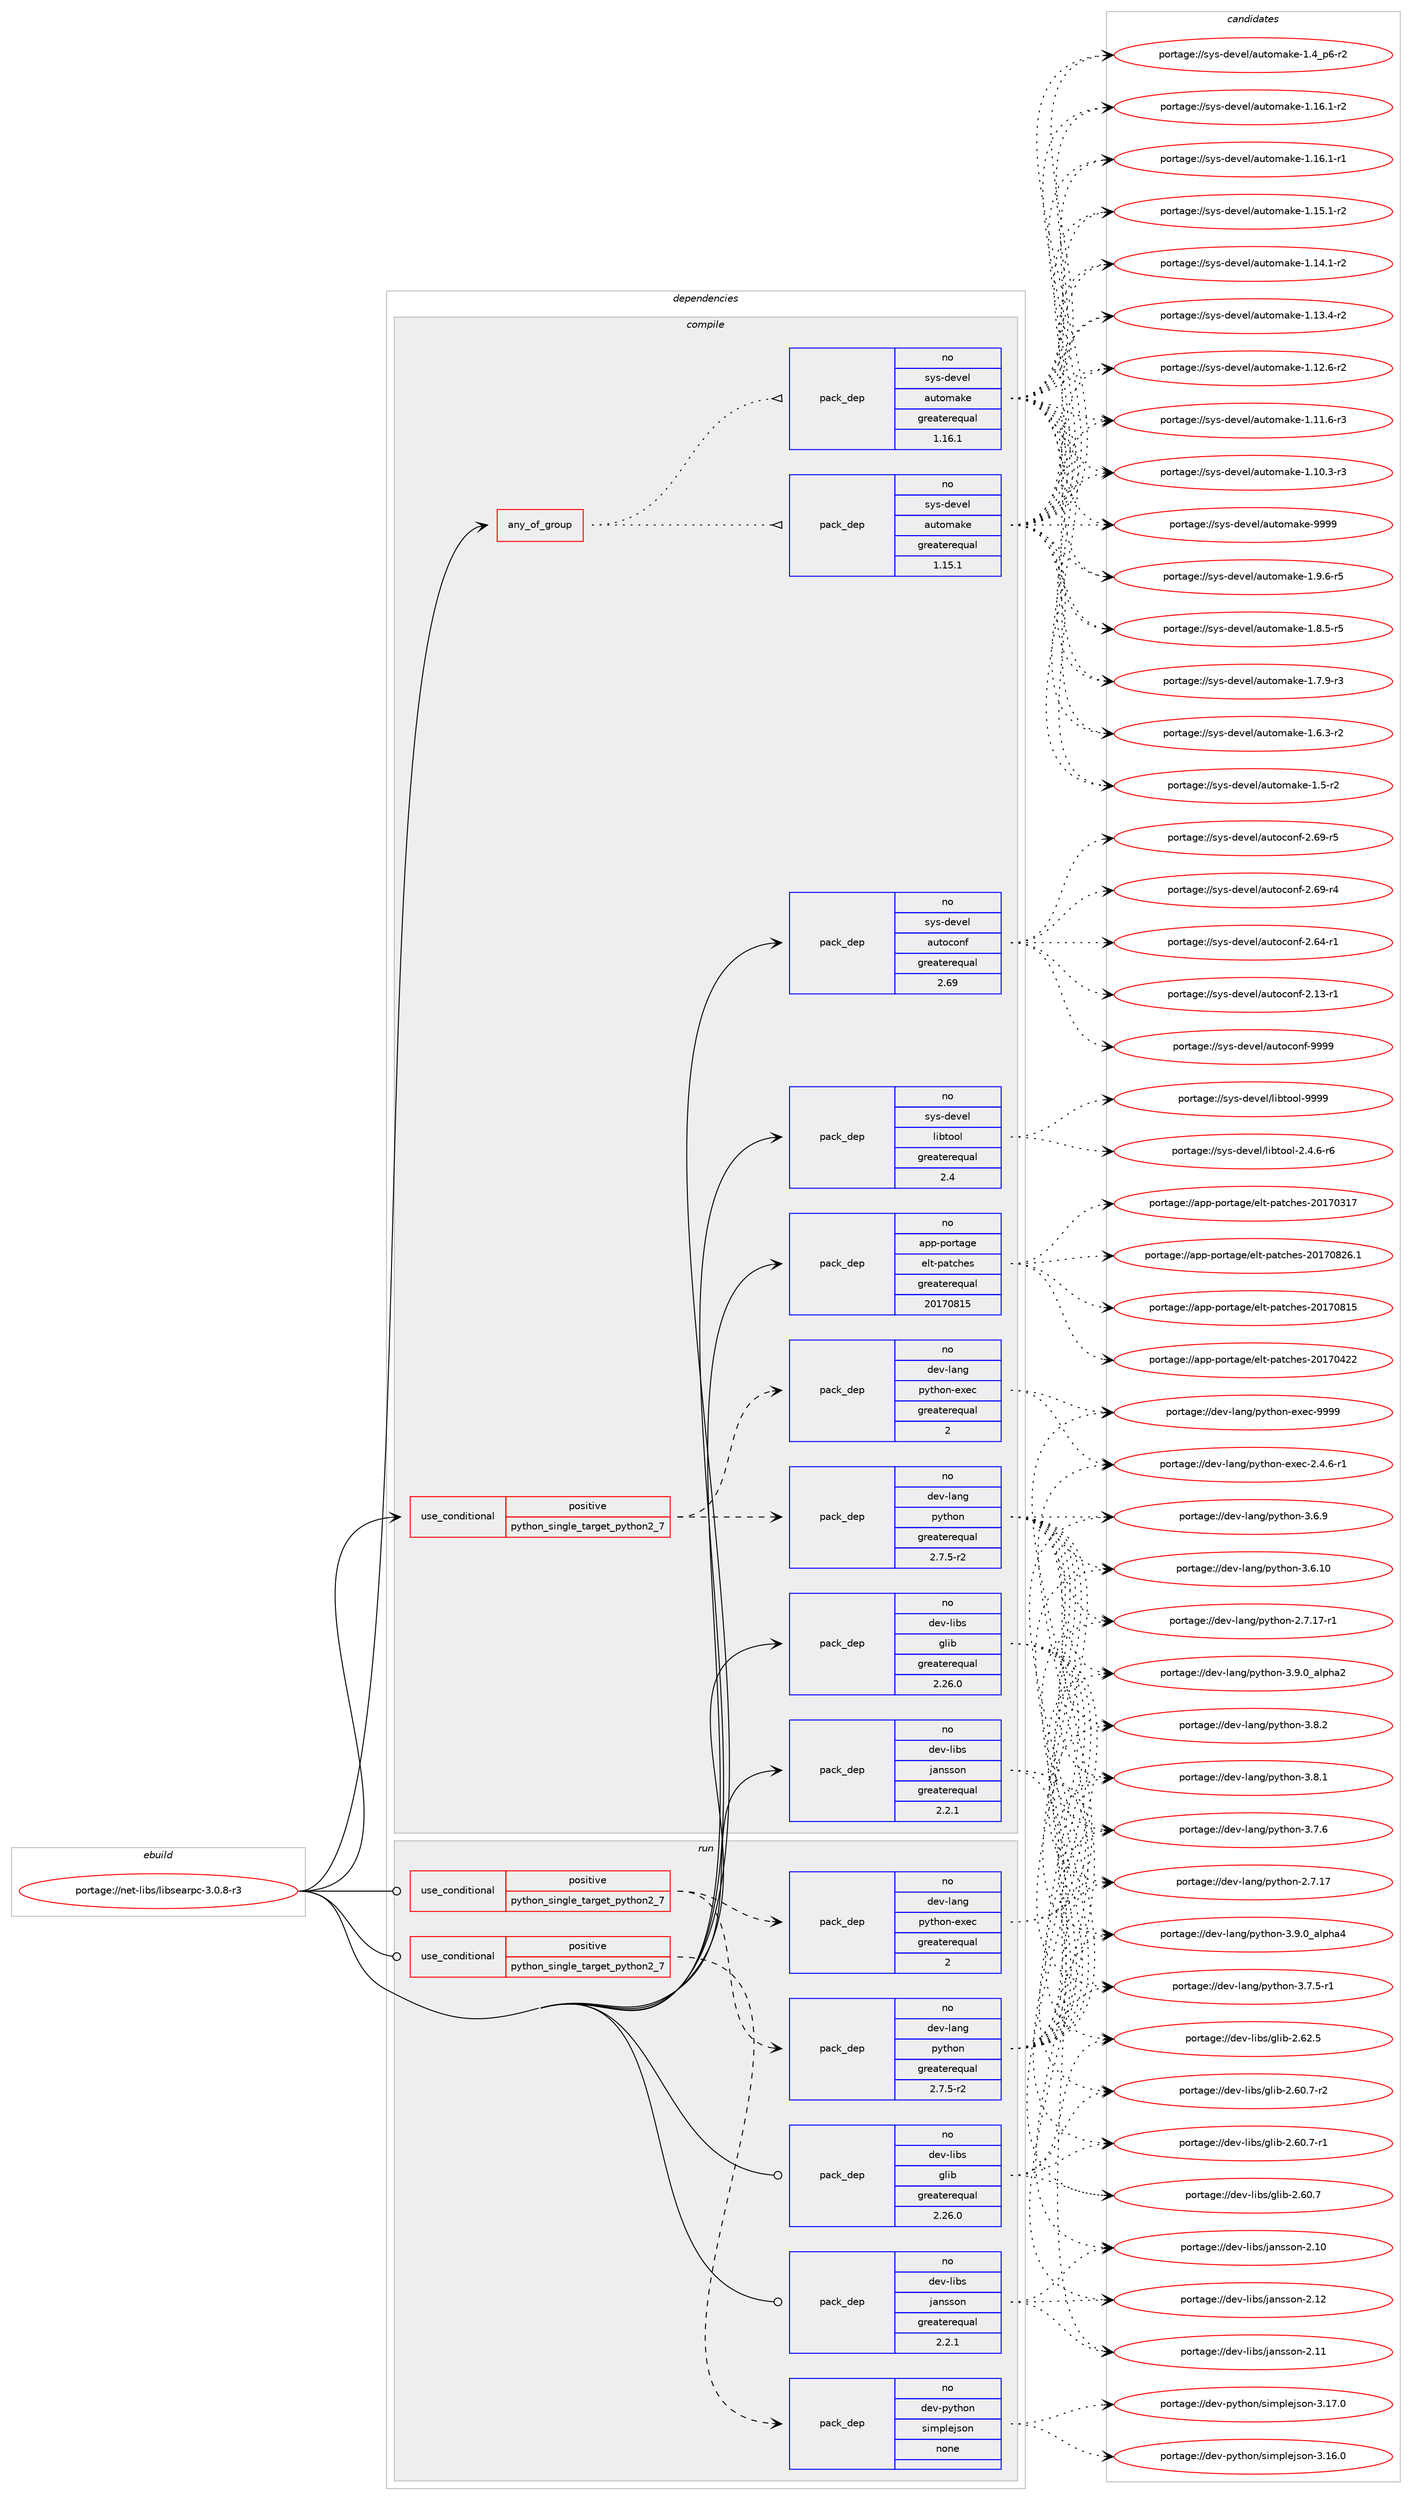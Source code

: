 digraph prolog {

# *************
# Graph options
# *************

newrank=true;
concentrate=true;
compound=true;
graph [rankdir=LR,fontname=Helvetica,fontsize=10,ranksep=1.5];#, ranksep=2.5, nodesep=0.2];
edge  [arrowhead=vee];
node  [fontname=Helvetica,fontsize=10];

# **********
# The ebuild
# **********

subgraph cluster_leftcol {
color=gray;
rank=same;
label=<<i>ebuild</i>>;
id [label="portage://net-libs/libsearpc-3.0.8-r3", color=red, width=4, href="../net-libs/libsearpc-3.0.8-r3.svg"];
}

# ****************
# The dependencies
# ****************

subgraph cluster_midcol {
color=gray;
label=<<i>dependencies</i>>;
subgraph cluster_compile {
fillcolor="#eeeeee";
style=filled;
label=<<i>compile</i>>;
subgraph any1434 {
dependency79178 [label=<<TABLE BORDER="0" CELLBORDER="1" CELLSPACING="0" CELLPADDING="4"><TR><TD CELLPADDING="10">any_of_group</TD></TR></TABLE>>, shape=none, color=red];subgraph pack61066 {
dependency79179 [label=<<TABLE BORDER="0" CELLBORDER="1" CELLSPACING="0" CELLPADDING="4" WIDTH="220"><TR><TD ROWSPAN="6" CELLPADDING="30">pack_dep</TD></TR><TR><TD WIDTH="110">no</TD></TR><TR><TD>sys-devel</TD></TR><TR><TD>automake</TD></TR><TR><TD>greaterequal</TD></TR><TR><TD>1.16.1</TD></TR></TABLE>>, shape=none, color=blue];
}
dependency79178:e -> dependency79179:w [weight=20,style="dotted",arrowhead="oinv"];
subgraph pack61067 {
dependency79180 [label=<<TABLE BORDER="0" CELLBORDER="1" CELLSPACING="0" CELLPADDING="4" WIDTH="220"><TR><TD ROWSPAN="6" CELLPADDING="30">pack_dep</TD></TR><TR><TD WIDTH="110">no</TD></TR><TR><TD>sys-devel</TD></TR><TR><TD>automake</TD></TR><TR><TD>greaterequal</TD></TR><TR><TD>1.15.1</TD></TR></TABLE>>, shape=none, color=blue];
}
dependency79178:e -> dependency79180:w [weight=20,style="dotted",arrowhead="oinv"];
}
id:e -> dependency79178:w [weight=20,style="solid",arrowhead="vee"];
subgraph cond16612 {
dependency79181 [label=<<TABLE BORDER="0" CELLBORDER="1" CELLSPACING="0" CELLPADDING="4"><TR><TD ROWSPAN="3" CELLPADDING="10">use_conditional</TD></TR><TR><TD>positive</TD></TR><TR><TD>python_single_target_python2_7</TD></TR></TABLE>>, shape=none, color=red];
subgraph pack61068 {
dependency79182 [label=<<TABLE BORDER="0" CELLBORDER="1" CELLSPACING="0" CELLPADDING="4" WIDTH="220"><TR><TD ROWSPAN="6" CELLPADDING="30">pack_dep</TD></TR><TR><TD WIDTH="110">no</TD></TR><TR><TD>dev-lang</TD></TR><TR><TD>python</TD></TR><TR><TD>greaterequal</TD></TR><TR><TD>2.7.5-r2</TD></TR></TABLE>>, shape=none, color=blue];
}
dependency79181:e -> dependency79182:w [weight=20,style="dashed",arrowhead="vee"];
subgraph pack61069 {
dependency79183 [label=<<TABLE BORDER="0" CELLBORDER="1" CELLSPACING="0" CELLPADDING="4" WIDTH="220"><TR><TD ROWSPAN="6" CELLPADDING="30">pack_dep</TD></TR><TR><TD WIDTH="110">no</TD></TR><TR><TD>dev-lang</TD></TR><TR><TD>python-exec</TD></TR><TR><TD>greaterequal</TD></TR><TR><TD>2</TD></TR></TABLE>>, shape=none, color=blue];
}
dependency79181:e -> dependency79183:w [weight=20,style="dashed",arrowhead="vee"];
}
id:e -> dependency79181:w [weight=20,style="solid",arrowhead="vee"];
subgraph pack61070 {
dependency79184 [label=<<TABLE BORDER="0" CELLBORDER="1" CELLSPACING="0" CELLPADDING="4" WIDTH="220"><TR><TD ROWSPAN="6" CELLPADDING="30">pack_dep</TD></TR><TR><TD WIDTH="110">no</TD></TR><TR><TD>app-portage</TD></TR><TR><TD>elt-patches</TD></TR><TR><TD>greaterequal</TD></TR><TR><TD>20170815</TD></TR></TABLE>>, shape=none, color=blue];
}
id:e -> dependency79184:w [weight=20,style="solid",arrowhead="vee"];
subgraph pack61071 {
dependency79185 [label=<<TABLE BORDER="0" CELLBORDER="1" CELLSPACING="0" CELLPADDING="4" WIDTH="220"><TR><TD ROWSPAN="6" CELLPADDING="30">pack_dep</TD></TR><TR><TD WIDTH="110">no</TD></TR><TR><TD>dev-libs</TD></TR><TR><TD>glib</TD></TR><TR><TD>greaterequal</TD></TR><TR><TD>2.26.0</TD></TR></TABLE>>, shape=none, color=blue];
}
id:e -> dependency79185:w [weight=20,style="solid",arrowhead="vee"];
subgraph pack61072 {
dependency79186 [label=<<TABLE BORDER="0" CELLBORDER="1" CELLSPACING="0" CELLPADDING="4" WIDTH="220"><TR><TD ROWSPAN="6" CELLPADDING="30">pack_dep</TD></TR><TR><TD WIDTH="110">no</TD></TR><TR><TD>dev-libs</TD></TR><TR><TD>jansson</TD></TR><TR><TD>greaterequal</TD></TR><TR><TD>2.2.1</TD></TR></TABLE>>, shape=none, color=blue];
}
id:e -> dependency79186:w [weight=20,style="solid",arrowhead="vee"];
subgraph pack61073 {
dependency79187 [label=<<TABLE BORDER="0" CELLBORDER="1" CELLSPACING="0" CELLPADDING="4" WIDTH="220"><TR><TD ROWSPAN="6" CELLPADDING="30">pack_dep</TD></TR><TR><TD WIDTH="110">no</TD></TR><TR><TD>sys-devel</TD></TR><TR><TD>autoconf</TD></TR><TR><TD>greaterequal</TD></TR><TR><TD>2.69</TD></TR></TABLE>>, shape=none, color=blue];
}
id:e -> dependency79187:w [weight=20,style="solid",arrowhead="vee"];
subgraph pack61074 {
dependency79188 [label=<<TABLE BORDER="0" CELLBORDER="1" CELLSPACING="0" CELLPADDING="4" WIDTH="220"><TR><TD ROWSPAN="6" CELLPADDING="30">pack_dep</TD></TR><TR><TD WIDTH="110">no</TD></TR><TR><TD>sys-devel</TD></TR><TR><TD>libtool</TD></TR><TR><TD>greaterequal</TD></TR><TR><TD>2.4</TD></TR></TABLE>>, shape=none, color=blue];
}
id:e -> dependency79188:w [weight=20,style="solid",arrowhead="vee"];
}
subgraph cluster_compileandrun {
fillcolor="#eeeeee";
style=filled;
label=<<i>compile and run</i>>;
}
subgraph cluster_run {
fillcolor="#eeeeee";
style=filled;
label=<<i>run</i>>;
subgraph cond16613 {
dependency79189 [label=<<TABLE BORDER="0" CELLBORDER="1" CELLSPACING="0" CELLPADDING="4"><TR><TD ROWSPAN="3" CELLPADDING="10">use_conditional</TD></TR><TR><TD>positive</TD></TR><TR><TD>python_single_target_python2_7</TD></TR></TABLE>>, shape=none, color=red];
subgraph pack61075 {
dependency79190 [label=<<TABLE BORDER="0" CELLBORDER="1" CELLSPACING="0" CELLPADDING="4" WIDTH="220"><TR><TD ROWSPAN="6" CELLPADDING="30">pack_dep</TD></TR><TR><TD WIDTH="110">no</TD></TR><TR><TD>dev-lang</TD></TR><TR><TD>python</TD></TR><TR><TD>greaterequal</TD></TR><TR><TD>2.7.5-r2</TD></TR></TABLE>>, shape=none, color=blue];
}
dependency79189:e -> dependency79190:w [weight=20,style="dashed",arrowhead="vee"];
subgraph pack61076 {
dependency79191 [label=<<TABLE BORDER="0" CELLBORDER="1" CELLSPACING="0" CELLPADDING="4" WIDTH="220"><TR><TD ROWSPAN="6" CELLPADDING="30">pack_dep</TD></TR><TR><TD WIDTH="110">no</TD></TR><TR><TD>dev-lang</TD></TR><TR><TD>python-exec</TD></TR><TR><TD>greaterequal</TD></TR><TR><TD>2</TD></TR></TABLE>>, shape=none, color=blue];
}
dependency79189:e -> dependency79191:w [weight=20,style="dashed",arrowhead="vee"];
}
id:e -> dependency79189:w [weight=20,style="solid",arrowhead="odot"];
subgraph cond16614 {
dependency79192 [label=<<TABLE BORDER="0" CELLBORDER="1" CELLSPACING="0" CELLPADDING="4"><TR><TD ROWSPAN="3" CELLPADDING="10">use_conditional</TD></TR><TR><TD>positive</TD></TR><TR><TD>python_single_target_python2_7</TD></TR></TABLE>>, shape=none, color=red];
subgraph pack61077 {
dependency79193 [label=<<TABLE BORDER="0" CELLBORDER="1" CELLSPACING="0" CELLPADDING="4" WIDTH="220"><TR><TD ROWSPAN="6" CELLPADDING="30">pack_dep</TD></TR><TR><TD WIDTH="110">no</TD></TR><TR><TD>dev-python</TD></TR><TR><TD>simplejson</TD></TR><TR><TD>none</TD></TR><TR><TD></TD></TR></TABLE>>, shape=none, color=blue];
}
dependency79192:e -> dependency79193:w [weight=20,style="dashed",arrowhead="vee"];
}
id:e -> dependency79192:w [weight=20,style="solid",arrowhead="odot"];
subgraph pack61078 {
dependency79194 [label=<<TABLE BORDER="0" CELLBORDER="1" CELLSPACING="0" CELLPADDING="4" WIDTH="220"><TR><TD ROWSPAN="6" CELLPADDING="30">pack_dep</TD></TR><TR><TD WIDTH="110">no</TD></TR><TR><TD>dev-libs</TD></TR><TR><TD>glib</TD></TR><TR><TD>greaterequal</TD></TR><TR><TD>2.26.0</TD></TR></TABLE>>, shape=none, color=blue];
}
id:e -> dependency79194:w [weight=20,style="solid",arrowhead="odot"];
subgraph pack61079 {
dependency79195 [label=<<TABLE BORDER="0" CELLBORDER="1" CELLSPACING="0" CELLPADDING="4" WIDTH="220"><TR><TD ROWSPAN="6" CELLPADDING="30">pack_dep</TD></TR><TR><TD WIDTH="110">no</TD></TR><TR><TD>dev-libs</TD></TR><TR><TD>jansson</TD></TR><TR><TD>greaterequal</TD></TR><TR><TD>2.2.1</TD></TR></TABLE>>, shape=none, color=blue];
}
id:e -> dependency79195:w [weight=20,style="solid",arrowhead="odot"];
}
}

# **************
# The candidates
# **************

subgraph cluster_choices {
rank=same;
color=gray;
label=<<i>candidates</i>>;

subgraph choice61066 {
color=black;
nodesep=1;
choice115121115451001011181011084797117116111109971071014557575757 [label="portage://sys-devel/automake-9999", color=red, width=4,href="../sys-devel/automake-9999.svg"];
choice115121115451001011181011084797117116111109971071014549465746544511453 [label="portage://sys-devel/automake-1.9.6-r5", color=red, width=4,href="../sys-devel/automake-1.9.6-r5.svg"];
choice115121115451001011181011084797117116111109971071014549465646534511453 [label="portage://sys-devel/automake-1.8.5-r5", color=red, width=4,href="../sys-devel/automake-1.8.5-r5.svg"];
choice115121115451001011181011084797117116111109971071014549465546574511451 [label="portage://sys-devel/automake-1.7.9-r3", color=red, width=4,href="../sys-devel/automake-1.7.9-r3.svg"];
choice115121115451001011181011084797117116111109971071014549465446514511450 [label="portage://sys-devel/automake-1.6.3-r2", color=red, width=4,href="../sys-devel/automake-1.6.3-r2.svg"];
choice11512111545100101118101108479711711611110997107101454946534511450 [label="portage://sys-devel/automake-1.5-r2", color=red, width=4,href="../sys-devel/automake-1.5-r2.svg"];
choice115121115451001011181011084797117116111109971071014549465295112544511450 [label="portage://sys-devel/automake-1.4_p6-r2", color=red, width=4,href="../sys-devel/automake-1.4_p6-r2.svg"];
choice11512111545100101118101108479711711611110997107101454946495446494511450 [label="portage://sys-devel/automake-1.16.1-r2", color=red, width=4,href="../sys-devel/automake-1.16.1-r2.svg"];
choice11512111545100101118101108479711711611110997107101454946495446494511449 [label="portage://sys-devel/automake-1.16.1-r1", color=red, width=4,href="../sys-devel/automake-1.16.1-r1.svg"];
choice11512111545100101118101108479711711611110997107101454946495346494511450 [label="portage://sys-devel/automake-1.15.1-r2", color=red, width=4,href="../sys-devel/automake-1.15.1-r2.svg"];
choice11512111545100101118101108479711711611110997107101454946495246494511450 [label="portage://sys-devel/automake-1.14.1-r2", color=red, width=4,href="../sys-devel/automake-1.14.1-r2.svg"];
choice11512111545100101118101108479711711611110997107101454946495146524511450 [label="portage://sys-devel/automake-1.13.4-r2", color=red, width=4,href="../sys-devel/automake-1.13.4-r2.svg"];
choice11512111545100101118101108479711711611110997107101454946495046544511450 [label="portage://sys-devel/automake-1.12.6-r2", color=red, width=4,href="../sys-devel/automake-1.12.6-r2.svg"];
choice11512111545100101118101108479711711611110997107101454946494946544511451 [label="portage://sys-devel/automake-1.11.6-r3", color=red, width=4,href="../sys-devel/automake-1.11.6-r3.svg"];
choice11512111545100101118101108479711711611110997107101454946494846514511451 [label="portage://sys-devel/automake-1.10.3-r3", color=red, width=4,href="../sys-devel/automake-1.10.3-r3.svg"];
dependency79179:e -> choice115121115451001011181011084797117116111109971071014557575757:w [style=dotted,weight="100"];
dependency79179:e -> choice115121115451001011181011084797117116111109971071014549465746544511453:w [style=dotted,weight="100"];
dependency79179:e -> choice115121115451001011181011084797117116111109971071014549465646534511453:w [style=dotted,weight="100"];
dependency79179:e -> choice115121115451001011181011084797117116111109971071014549465546574511451:w [style=dotted,weight="100"];
dependency79179:e -> choice115121115451001011181011084797117116111109971071014549465446514511450:w [style=dotted,weight="100"];
dependency79179:e -> choice11512111545100101118101108479711711611110997107101454946534511450:w [style=dotted,weight="100"];
dependency79179:e -> choice115121115451001011181011084797117116111109971071014549465295112544511450:w [style=dotted,weight="100"];
dependency79179:e -> choice11512111545100101118101108479711711611110997107101454946495446494511450:w [style=dotted,weight="100"];
dependency79179:e -> choice11512111545100101118101108479711711611110997107101454946495446494511449:w [style=dotted,weight="100"];
dependency79179:e -> choice11512111545100101118101108479711711611110997107101454946495346494511450:w [style=dotted,weight="100"];
dependency79179:e -> choice11512111545100101118101108479711711611110997107101454946495246494511450:w [style=dotted,weight="100"];
dependency79179:e -> choice11512111545100101118101108479711711611110997107101454946495146524511450:w [style=dotted,weight="100"];
dependency79179:e -> choice11512111545100101118101108479711711611110997107101454946495046544511450:w [style=dotted,weight="100"];
dependency79179:e -> choice11512111545100101118101108479711711611110997107101454946494946544511451:w [style=dotted,weight="100"];
dependency79179:e -> choice11512111545100101118101108479711711611110997107101454946494846514511451:w [style=dotted,weight="100"];
}
subgraph choice61067 {
color=black;
nodesep=1;
choice115121115451001011181011084797117116111109971071014557575757 [label="portage://sys-devel/automake-9999", color=red, width=4,href="../sys-devel/automake-9999.svg"];
choice115121115451001011181011084797117116111109971071014549465746544511453 [label="portage://sys-devel/automake-1.9.6-r5", color=red, width=4,href="../sys-devel/automake-1.9.6-r5.svg"];
choice115121115451001011181011084797117116111109971071014549465646534511453 [label="portage://sys-devel/automake-1.8.5-r5", color=red, width=4,href="../sys-devel/automake-1.8.5-r5.svg"];
choice115121115451001011181011084797117116111109971071014549465546574511451 [label="portage://sys-devel/automake-1.7.9-r3", color=red, width=4,href="../sys-devel/automake-1.7.9-r3.svg"];
choice115121115451001011181011084797117116111109971071014549465446514511450 [label="portage://sys-devel/automake-1.6.3-r2", color=red, width=4,href="../sys-devel/automake-1.6.3-r2.svg"];
choice11512111545100101118101108479711711611110997107101454946534511450 [label="portage://sys-devel/automake-1.5-r2", color=red, width=4,href="../sys-devel/automake-1.5-r2.svg"];
choice115121115451001011181011084797117116111109971071014549465295112544511450 [label="portage://sys-devel/automake-1.4_p6-r2", color=red, width=4,href="../sys-devel/automake-1.4_p6-r2.svg"];
choice11512111545100101118101108479711711611110997107101454946495446494511450 [label="portage://sys-devel/automake-1.16.1-r2", color=red, width=4,href="../sys-devel/automake-1.16.1-r2.svg"];
choice11512111545100101118101108479711711611110997107101454946495446494511449 [label="portage://sys-devel/automake-1.16.1-r1", color=red, width=4,href="../sys-devel/automake-1.16.1-r1.svg"];
choice11512111545100101118101108479711711611110997107101454946495346494511450 [label="portage://sys-devel/automake-1.15.1-r2", color=red, width=4,href="../sys-devel/automake-1.15.1-r2.svg"];
choice11512111545100101118101108479711711611110997107101454946495246494511450 [label="portage://sys-devel/automake-1.14.1-r2", color=red, width=4,href="../sys-devel/automake-1.14.1-r2.svg"];
choice11512111545100101118101108479711711611110997107101454946495146524511450 [label="portage://sys-devel/automake-1.13.4-r2", color=red, width=4,href="../sys-devel/automake-1.13.4-r2.svg"];
choice11512111545100101118101108479711711611110997107101454946495046544511450 [label="portage://sys-devel/automake-1.12.6-r2", color=red, width=4,href="../sys-devel/automake-1.12.6-r2.svg"];
choice11512111545100101118101108479711711611110997107101454946494946544511451 [label="portage://sys-devel/automake-1.11.6-r3", color=red, width=4,href="../sys-devel/automake-1.11.6-r3.svg"];
choice11512111545100101118101108479711711611110997107101454946494846514511451 [label="portage://sys-devel/automake-1.10.3-r3", color=red, width=4,href="../sys-devel/automake-1.10.3-r3.svg"];
dependency79180:e -> choice115121115451001011181011084797117116111109971071014557575757:w [style=dotted,weight="100"];
dependency79180:e -> choice115121115451001011181011084797117116111109971071014549465746544511453:w [style=dotted,weight="100"];
dependency79180:e -> choice115121115451001011181011084797117116111109971071014549465646534511453:w [style=dotted,weight="100"];
dependency79180:e -> choice115121115451001011181011084797117116111109971071014549465546574511451:w [style=dotted,weight="100"];
dependency79180:e -> choice115121115451001011181011084797117116111109971071014549465446514511450:w [style=dotted,weight="100"];
dependency79180:e -> choice11512111545100101118101108479711711611110997107101454946534511450:w [style=dotted,weight="100"];
dependency79180:e -> choice115121115451001011181011084797117116111109971071014549465295112544511450:w [style=dotted,weight="100"];
dependency79180:e -> choice11512111545100101118101108479711711611110997107101454946495446494511450:w [style=dotted,weight="100"];
dependency79180:e -> choice11512111545100101118101108479711711611110997107101454946495446494511449:w [style=dotted,weight="100"];
dependency79180:e -> choice11512111545100101118101108479711711611110997107101454946495346494511450:w [style=dotted,weight="100"];
dependency79180:e -> choice11512111545100101118101108479711711611110997107101454946495246494511450:w [style=dotted,weight="100"];
dependency79180:e -> choice11512111545100101118101108479711711611110997107101454946495146524511450:w [style=dotted,weight="100"];
dependency79180:e -> choice11512111545100101118101108479711711611110997107101454946495046544511450:w [style=dotted,weight="100"];
dependency79180:e -> choice11512111545100101118101108479711711611110997107101454946494946544511451:w [style=dotted,weight="100"];
dependency79180:e -> choice11512111545100101118101108479711711611110997107101454946494846514511451:w [style=dotted,weight="100"];
}
subgraph choice61068 {
color=black;
nodesep=1;
choice10010111845108971101034711212111610411111045514657464895971081121049752 [label="portage://dev-lang/python-3.9.0_alpha4", color=red, width=4,href="../dev-lang/python-3.9.0_alpha4.svg"];
choice10010111845108971101034711212111610411111045514657464895971081121049750 [label="portage://dev-lang/python-3.9.0_alpha2", color=red, width=4,href="../dev-lang/python-3.9.0_alpha2.svg"];
choice100101118451089711010347112121116104111110455146564650 [label="portage://dev-lang/python-3.8.2", color=red, width=4,href="../dev-lang/python-3.8.2.svg"];
choice100101118451089711010347112121116104111110455146564649 [label="portage://dev-lang/python-3.8.1", color=red, width=4,href="../dev-lang/python-3.8.1.svg"];
choice100101118451089711010347112121116104111110455146554654 [label="portage://dev-lang/python-3.7.6", color=red, width=4,href="../dev-lang/python-3.7.6.svg"];
choice1001011184510897110103471121211161041111104551465546534511449 [label="portage://dev-lang/python-3.7.5-r1", color=red, width=4,href="../dev-lang/python-3.7.5-r1.svg"];
choice100101118451089711010347112121116104111110455146544657 [label="portage://dev-lang/python-3.6.9", color=red, width=4,href="../dev-lang/python-3.6.9.svg"];
choice10010111845108971101034711212111610411111045514654464948 [label="portage://dev-lang/python-3.6.10", color=red, width=4,href="../dev-lang/python-3.6.10.svg"];
choice100101118451089711010347112121116104111110455046554649554511449 [label="portage://dev-lang/python-2.7.17-r1", color=red, width=4,href="../dev-lang/python-2.7.17-r1.svg"];
choice10010111845108971101034711212111610411111045504655464955 [label="portage://dev-lang/python-2.7.17", color=red, width=4,href="../dev-lang/python-2.7.17.svg"];
dependency79182:e -> choice10010111845108971101034711212111610411111045514657464895971081121049752:w [style=dotted,weight="100"];
dependency79182:e -> choice10010111845108971101034711212111610411111045514657464895971081121049750:w [style=dotted,weight="100"];
dependency79182:e -> choice100101118451089711010347112121116104111110455146564650:w [style=dotted,weight="100"];
dependency79182:e -> choice100101118451089711010347112121116104111110455146564649:w [style=dotted,weight="100"];
dependency79182:e -> choice100101118451089711010347112121116104111110455146554654:w [style=dotted,weight="100"];
dependency79182:e -> choice1001011184510897110103471121211161041111104551465546534511449:w [style=dotted,weight="100"];
dependency79182:e -> choice100101118451089711010347112121116104111110455146544657:w [style=dotted,weight="100"];
dependency79182:e -> choice10010111845108971101034711212111610411111045514654464948:w [style=dotted,weight="100"];
dependency79182:e -> choice100101118451089711010347112121116104111110455046554649554511449:w [style=dotted,weight="100"];
dependency79182:e -> choice10010111845108971101034711212111610411111045504655464955:w [style=dotted,weight="100"];
}
subgraph choice61069 {
color=black;
nodesep=1;
choice10010111845108971101034711212111610411111045101120101994557575757 [label="portage://dev-lang/python-exec-9999", color=red, width=4,href="../dev-lang/python-exec-9999.svg"];
choice10010111845108971101034711212111610411111045101120101994550465246544511449 [label="portage://dev-lang/python-exec-2.4.6-r1", color=red, width=4,href="../dev-lang/python-exec-2.4.6-r1.svg"];
dependency79183:e -> choice10010111845108971101034711212111610411111045101120101994557575757:w [style=dotted,weight="100"];
dependency79183:e -> choice10010111845108971101034711212111610411111045101120101994550465246544511449:w [style=dotted,weight="100"];
}
subgraph choice61070 {
color=black;
nodesep=1;
choice971121124511211111411697103101471011081164511297116991041011154550484955485650544649 [label="portage://app-portage/elt-patches-20170826.1", color=red, width=4,href="../app-portage/elt-patches-20170826.1.svg"];
choice97112112451121111141169710310147101108116451129711699104101115455048495548564953 [label="portage://app-portage/elt-patches-20170815", color=red, width=4,href="../app-portage/elt-patches-20170815.svg"];
choice97112112451121111141169710310147101108116451129711699104101115455048495548525050 [label="portage://app-portage/elt-patches-20170422", color=red, width=4,href="../app-portage/elt-patches-20170422.svg"];
choice97112112451121111141169710310147101108116451129711699104101115455048495548514955 [label="portage://app-portage/elt-patches-20170317", color=red, width=4,href="../app-portage/elt-patches-20170317.svg"];
dependency79184:e -> choice971121124511211111411697103101471011081164511297116991041011154550484955485650544649:w [style=dotted,weight="100"];
dependency79184:e -> choice97112112451121111141169710310147101108116451129711699104101115455048495548564953:w [style=dotted,weight="100"];
dependency79184:e -> choice97112112451121111141169710310147101108116451129711699104101115455048495548525050:w [style=dotted,weight="100"];
dependency79184:e -> choice97112112451121111141169710310147101108116451129711699104101115455048495548514955:w [style=dotted,weight="100"];
}
subgraph choice61071 {
color=black;
nodesep=1;
choice1001011184510810598115471031081059845504654504653 [label="portage://dev-libs/glib-2.62.5", color=red, width=4,href="../dev-libs/glib-2.62.5.svg"];
choice10010111845108105981154710310810598455046544846554511450 [label="portage://dev-libs/glib-2.60.7-r2", color=red, width=4,href="../dev-libs/glib-2.60.7-r2.svg"];
choice10010111845108105981154710310810598455046544846554511449 [label="portage://dev-libs/glib-2.60.7-r1", color=red, width=4,href="../dev-libs/glib-2.60.7-r1.svg"];
choice1001011184510810598115471031081059845504654484655 [label="portage://dev-libs/glib-2.60.7", color=red, width=4,href="../dev-libs/glib-2.60.7.svg"];
dependency79185:e -> choice1001011184510810598115471031081059845504654504653:w [style=dotted,weight="100"];
dependency79185:e -> choice10010111845108105981154710310810598455046544846554511450:w [style=dotted,weight="100"];
dependency79185:e -> choice10010111845108105981154710310810598455046544846554511449:w [style=dotted,weight="100"];
dependency79185:e -> choice1001011184510810598115471031081059845504654484655:w [style=dotted,weight="100"];
}
subgraph choice61072 {
color=black;
nodesep=1;
choice100101118451081059811547106971101151151111104550464950 [label="portage://dev-libs/jansson-2.12", color=red, width=4,href="../dev-libs/jansson-2.12.svg"];
choice100101118451081059811547106971101151151111104550464949 [label="portage://dev-libs/jansson-2.11", color=red, width=4,href="../dev-libs/jansson-2.11.svg"];
choice100101118451081059811547106971101151151111104550464948 [label="portage://dev-libs/jansson-2.10", color=red, width=4,href="../dev-libs/jansson-2.10.svg"];
dependency79186:e -> choice100101118451081059811547106971101151151111104550464950:w [style=dotted,weight="100"];
dependency79186:e -> choice100101118451081059811547106971101151151111104550464949:w [style=dotted,weight="100"];
dependency79186:e -> choice100101118451081059811547106971101151151111104550464948:w [style=dotted,weight="100"];
}
subgraph choice61073 {
color=black;
nodesep=1;
choice115121115451001011181011084797117116111991111101024557575757 [label="portage://sys-devel/autoconf-9999", color=red, width=4,href="../sys-devel/autoconf-9999.svg"];
choice1151211154510010111810110847971171161119911111010245504654574511453 [label="portage://sys-devel/autoconf-2.69-r5", color=red, width=4,href="../sys-devel/autoconf-2.69-r5.svg"];
choice1151211154510010111810110847971171161119911111010245504654574511452 [label="portage://sys-devel/autoconf-2.69-r4", color=red, width=4,href="../sys-devel/autoconf-2.69-r4.svg"];
choice1151211154510010111810110847971171161119911111010245504654524511449 [label="portage://sys-devel/autoconf-2.64-r1", color=red, width=4,href="../sys-devel/autoconf-2.64-r1.svg"];
choice1151211154510010111810110847971171161119911111010245504649514511449 [label="portage://sys-devel/autoconf-2.13-r1", color=red, width=4,href="../sys-devel/autoconf-2.13-r1.svg"];
dependency79187:e -> choice115121115451001011181011084797117116111991111101024557575757:w [style=dotted,weight="100"];
dependency79187:e -> choice1151211154510010111810110847971171161119911111010245504654574511453:w [style=dotted,weight="100"];
dependency79187:e -> choice1151211154510010111810110847971171161119911111010245504654574511452:w [style=dotted,weight="100"];
dependency79187:e -> choice1151211154510010111810110847971171161119911111010245504654524511449:w [style=dotted,weight="100"];
dependency79187:e -> choice1151211154510010111810110847971171161119911111010245504649514511449:w [style=dotted,weight="100"];
}
subgraph choice61074 {
color=black;
nodesep=1;
choice1151211154510010111810110847108105981161111111084557575757 [label="portage://sys-devel/libtool-9999", color=red, width=4,href="../sys-devel/libtool-9999.svg"];
choice1151211154510010111810110847108105981161111111084550465246544511454 [label="portage://sys-devel/libtool-2.4.6-r6", color=red, width=4,href="../sys-devel/libtool-2.4.6-r6.svg"];
dependency79188:e -> choice1151211154510010111810110847108105981161111111084557575757:w [style=dotted,weight="100"];
dependency79188:e -> choice1151211154510010111810110847108105981161111111084550465246544511454:w [style=dotted,weight="100"];
}
subgraph choice61075 {
color=black;
nodesep=1;
choice10010111845108971101034711212111610411111045514657464895971081121049752 [label="portage://dev-lang/python-3.9.0_alpha4", color=red, width=4,href="../dev-lang/python-3.9.0_alpha4.svg"];
choice10010111845108971101034711212111610411111045514657464895971081121049750 [label="portage://dev-lang/python-3.9.0_alpha2", color=red, width=4,href="../dev-lang/python-3.9.0_alpha2.svg"];
choice100101118451089711010347112121116104111110455146564650 [label="portage://dev-lang/python-3.8.2", color=red, width=4,href="../dev-lang/python-3.8.2.svg"];
choice100101118451089711010347112121116104111110455146564649 [label="portage://dev-lang/python-3.8.1", color=red, width=4,href="../dev-lang/python-3.8.1.svg"];
choice100101118451089711010347112121116104111110455146554654 [label="portage://dev-lang/python-3.7.6", color=red, width=4,href="../dev-lang/python-3.7.6.svg"];
choice1001011184510897110103471121211161041111104551465546534511449 [label="portage://dev-lang/python-3.7.5-r1", color=red, width=4,href="../dev-lang/python-3.7.5-r1.svg"];
choice100101118451089711010347112121116104111110455146544657 [label="portage://dev-lang/python-3.6.9", color=red, width=4,href="../dev-lang/python-3.6.9.svg"];
choice10010111845108971101034711212111610411111045514654464948 [label="portage://dev-lang/python-3.6.10", color=red, width=4,href="../dev-lang/python-3.6.10.svg"];
choice100101118451089711010347112121116104111110455046554649554511449 [label="portage://dev-lang/python-2.7.17-r1", color=red, width=4,href="../dev-lang/python-2.7.17-r1.svg"];
choice10010111845108971101034711212111610411111045504655464955 [label="portage://dev-lang/python-2.7.17", color=red, width=4,href="../dev-lang/python-2.7.17.svg"];
dependency79190:e -> choice10010111845108971101034711212111610411111045514657464895971081121049752:w [style=dotted,weight="100"];
dependency79190:e -> choice10010111845108971101034711212111610411111045514657464895971081121049750:w [style=dotted,weight="100"];
dependency79190:e -> choice100101118451089711010347112121116104111110455146564650:w [style=dotted,weight="100"];
dependency79190:e -> choice100101118451089711010347112121116104111110455146564649:w [style=dotted,weight="100"];
dependency79190:e -> choice100101118451089711010347112121116104111110455146554654:w [style=dotted,weight="100"];
dependency79190:e -> choice1001011184510897110103471121211161041111104551465546534511449:w [style=dotted,weight="100"];
dependency79190:e -> choice100101118451089711010347112121116104111110455146544657:w [style=dotted,weight="100"];
dependency79190:e -> choice10010111845108971101034711212111610411111045514654464948:w [style=dotted,weight="100"];
dependency79190:e -> choice100101118451089711010347112121116104111110455046554649554511449:w [style=dotted,weight="100"];
dependency79190:e -> choice10010111845108971101034711212111610411111045504655464955:w [style=dotted,weight="100"];
}
subgraph choice61076 {
color=black;
nodesep=1;
choice10010111845108971101034711212111610411111045101120101994557575757 [label="portage://dev-lang/python-exec-9999", color=red, width=4,href="../dev-lang/python-exec-9999.svg"];
choice10010111845108971101034711212111610411111045101120101994550465246544511449 [label="portage://dev-lang/python-exec-2.4.6-r1", color=red, width=4,href="../dev-lang/python-exec-2.4.6-r1.svg"];
dependency79191:e -> choice10010111845108971101034711212111610411111045101120101994557575757:w [style=dotted,weight="100"];
dependency79191:e -> choice10010111845108971101034711212111610411111045101120101994550465246544511449:w [style=dotted,weight="100"];
}
subgraph choice61077 {
color=black;
nodesep=1;
choice100101118451121211161041111104711510510911210810110611511111045514649554648 [label="portage://dev-python/simplejson-3.17.0", color=red, width=4,href="../dev-python/simplejson-3.17.0.svg"];
choice100101118451121211161041111104711510510911210810110611511111045514649544648 [label="portage://dev-python/simplejson-3.16.0", color=red, width=4,href="../dev-python/simplejson-3.16.0.svg"];
dependency79193:e -> choice100101118451121211161041111104711510510911210810110611511111045514649554648:w [style=dotted,weight="100"];
dependency79193:e -> choice100101118451121211161041111104711510510911210810110611511111045514649544648:w [style=dotted,weight="100"];
}
subgraph choice61078 {
color=black;
nodesep=1;
choice1001011184510810598115471031081059845504654504653 [label="portage://dev-libs/glib-2.62.5", color=red, width=4,href="../dev-libs/glib-2.62.5.svg"];
choice10010111845108105981154710310810598455046544846554511450 [label="portage://dev-libs/glib-2.60.7-r2", color=red, width=4,href="../dev-libs/glib-2.60.7-r2.svg"];
choice10010111845108105981154710310810598455046544846554511449 [label="portage://dev-libs/glib-2.60.7-r1", color=red, width=4,href="../dev-libs/glib-2.60.7-r1.svg"];
choice1001011184510810598115471031081059845504654484655 [label="portage://dev-libs/glib-2.60.7", color=red, width=4,href="../dev-libs/glib-2.60.7.svg"];
dependency79194:e -> choice1001011184510810598115471031081059845504654504653:w [style=dotted,weight="100"];
dependency79194:e -> choice10010111845108105981154710310810598455046544846554511450:w [style=dotted,weight="100"];
dependency79194:e -> choice10010111845108105981154710310810598455046544846554511449:w [style=dotted,weight="100"];
dependency79194:e -> choice1001011184510810598115471031081059845504654484655:w [style=dotted,weight="100"];
}
subgraph choice61079 {
color=black;
nodesep=1;
choice100101118451081059811547106971101151151111104550464950 [label="portage://dev-libs/jansson-2.12", color=red, width=4,href="../dev-libs/jansson-2.12.svg"];
choice100101118451081059811547106971101151151111104550464949 [label="portage://dev-libs/jansson-2.11", color=red, width=4,href="../dev-libs/jansson-2.11.svg"];
choice100101118451081059811547106971101151151111104550464948 [label="portage://dev-libs/jansson-2.10", color=red, width=4,href="../dev-libs/jansson-2.10.svg"];
dependency79195:e -> choice100101118451081059811547106971101151151111104550464950:w [style=dotted,weight="100"];
dependency79195:e -> choice100101118451081059811547106971101151151111104550464949:w [style=dotted,weight="100"];
dependency79195:e -> choice100101118451081059811547106971101151151111104550464948:w [style=dotted,weight="100"];
}
}

}
